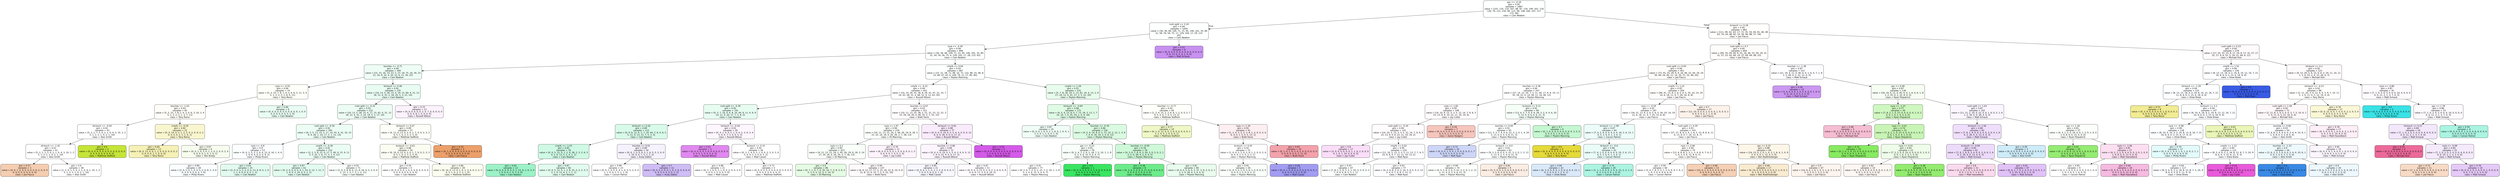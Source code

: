 digraph Tree {
node [shape=box, style="filled, rounded", color="black", fontname=helvetica] ;
edge [fontname=helvetica] ;
0 [label="ypc <= -0.18\ngini = 0.95\nsamples = 1887\nvalue = [141, 135, 110, 167, 88, 87, 130, 194, 201, 116\n126, 79, 121, 150, 90, 123, 99, 148, 160, 107, 117\n172, 99]\nclass = Cam Newton", fillcolor="#feffff"] ;
1 [label="rush-split <= 5.24\ngini = 0.94\nsamples = 1004\nvalue = [30, 36, 48, 104, 71, 15, 95, 140, 161, 35, 80\n31, 58, 76, 56, 75, 17, 129, 104, 17, 29, 115\n65]\nclass = Cam Newton", fillcolor="#fcfffd"] ;
0 -> 1 [labeldistance=2.5, labelangle=45, headlabel="True"] ;
2 [label="ny/a <= -0.39\ngini = 0.94\nsamples = 996\nvalue = [30, 36, 48, 104, 71, 15, 95, 140, 161, 35, 80\n31, 54, 76, 56, 75, 4, 129, 102, 17, 28, 115, 65]\nclass = Cam Newton", fillcolor="#fcfffd"] ;
1 -> 2 ;
3 [label="touches <= -0.71\ngini = 0.94\nsamples = 309\nvalue = [15, 15, 20, 33, 23, 5, 23, 18, 75, 10, 34, 23\n21, 16, 9, 32, 4, 20, 23, 6, 11, 30, 25]\nclass = Cam Newton", fillcolor="#edfdf5"] ;
2 -> 3 ;
4 [label="ny/a <= -0.55\ngini = 0.94\nsamples = 74\nvalue = [5, 2, 15, 7, 8, 1, 4, 3, 6, 6, 3, 11, 3, 4\n5, 1, 2, 2, 3, 1, 8, 9, 11]\nclass = Tony Romo", fillcolor="#fefef8"] ;
3 -> 4 ;
5 [label="touches <= -1.03\ngini = 0.93\nsamples = 65\nvalue = [5, 2, 15, 7, 8, 1, 4, 3, 0, 6, 3, 10, 3, 4\n5, 1, 2, 2, 3, 1, 3, 7, 11]\nclass = Tony Romo", fillcolor="#fefdf7"] ;
4 -> 5 ;
6 [label="td:touch <= -0.04\ngini = 0.92\nsamples = 43\nvalue = [5, 2, 1, 7, 5, 0, 2, 1, 0, 4, 3, 10, 1, 2\n5, 1, 2, 2, 1, 0, 2, 1, 10]\nclass = Alex Smith", fillcolor="#ffffff"] ;
5 -> 6 ;
7 [label="td:touch <= -1.42\ngini = 0.91\nsamples = 41\nvalue = [5, 2, 1, 1, 5, 0, 2, 1, 0, 4, 3, 10, 1, 2\n5, 1, 2, 2, 1, 0, 2, 1, 10]\nclass = Alex Smith", fillcolor="#ffffff"] ;
6 -> 7 ;
8 [label="gini = 0.57\nsamples = 3\nvalue = [4, 0, 1, 0, 0, 0, 0, 0, 0, 0, 2, 0, 0, 0\n0, 0, 0, 0, 0, 0, 0, 0, 0]\nclass = Joe Flacco", fillcolor="#f5cdb0"] ;
7 -> 8 ;
9 [label="gini = 0.9\nsamples = 38\nvalue = [1, 2, 0, 1, 5, 0, 2, 1, 0, 4, 1, 10, 1, 2\n5, 1, 2, 2, 1, 0, 2, 1, 10]\nclass = Alex Smith", fillcolor="#ffffff"] ;
7 -> 9 ;
10 [label="gini = 0.0\nsamples = 2\nvalue = [0, 0, 0, 6, 0, 0, 0, 0, 0, 0, 0, 0, 0, 0\n0, 0, 0, 0, 0, 0, 0, 0, 0]\nclass = Matthew Stafford", fillcolor="#c5e539"] ;
6 -> 10 ;
11 [label="cmp% <= -0.29\ngini = 0.82\nsamples = 22\nvalue = [0, 0, 14, 0, 3, 1, 2, 2, 0, 2, 0, 0, 2, 2\n0, 0, 0, 0, 2, 1, 1, 6, 1]\nclass = Tony Romo", fillcolor="#f9f6cf"] ;
5 -> 11 ;
12 [label="gini = 0.66\nsamples = 13\nvalue = [0, 0, 13, 0, 0, 1, 1, 0, 0, 0, 0, 0, 0, 2\n0, 0, 0, 0, 1, 1, 0, 6, 0]\nclass = Tony Romo", fillcolor="#f5f1b6"] ;
11 -> 12 ;
13 [label="gini = 0.87\nsamples = 9\nvalue = [0, 0, 1, 0, 3, 0, 1, 2, 0, 2, 0, 0, 2, 0\n0, 0, 0, 0, 1, 0, 1, 0, 1]\nclass = Tom Brady", fillcolor="#f6fdee"] ;
11 -> 13 ;
14 [label="gini = 0.66\nsamples = 9\nvalue = [0, 0, 0, 0, 0, 0, 0, 0, 6, 0, 0, 1, 0, 0\n0, 0, 0, 0, 0, 0, 5, 2, 0]\nclass = Cam Newton", fillcolor="#e9fcf3"] ;
4 -> 14 ;
15 [label="td:touch <= 0.46\ngini = 0.92\nsamples = 235\nvalue = [10, 13, 5, 26, 15, 4, 19, 15, 69, 4, 31, 12\n18, 12, 4, 31, 2, 18, 20, 5, 3, 21, 14]\nclass = Cam Newton", fillcolor="#e9fcf2"] ;
3 -> 15 ;
16 [label="rush-split <= -0.32\ngini = 0.93\nsamples = 222\nvalue = [10, 13, 5, 26, 15, 4, 17, 15, 62, 4, 31, 12\n18, 12, 4, 31, 2, 10, 19, 5, 3, 17, 14]\nclass = Cam Newton", fillcolor="#ecfcf4"] ;
15 -> 16 ;
17 [label="rush-split <= -0.56\ngini = 0.92\nsamples = 185\nvalue = [6, 2, 5, 13, 15, 2, 17, 14, 55, 4, 31, 10, 15\n9, 4, 26, 1, 10, 17, 3, 1, 12, 14]\nclass = Cam Newton", fillcolor="#ecfdf4"] ;
16 -> 17 ;
18 [label="ny/a <= -0.8\ngini = 0.9\nsamples = 53\nvalue = [4, 0, 2, 5, 3, 2, 0, 9, 15, 0, 16, 1, 4, 6\n1, 4, 0, 4, 0, 0, 0, 8, 2]\nclass = Philip Rivers", fillcolor="#fcffff"] ;
17 -> 18 ;
19 [label="gini = 0.89\nsamples = 28\nvalue = [2, 0, 2, 0, 1, 0, 0, 5, 2, 0, 8, 1, 3, 6\n0, 3, 0, 4, 0, 0, 0, 7, 0]\nclass = Philip Rivers", fillcolor="#fafefe"] ;
18 -> 19 ;
20 [label="gini = 0.83\nsamples = 25\nvalue = [2, 0, 0, 5, 2, 2, 0, 4, 13, 0, 8, 0, 1, 0\n1, 1, 0, 0, 0, 0, 0, 1, 2]\nclass = Cam Newton", fillcolor="#e2fbef"] ;
18 -> 20 ;
21 [label="cmp% <= -0.36\ngini = 0.91\nsamples = 132\nvalue = [2, 2, 3, 8, 12, 0, 17, 5, 40, 4, 15, 9, 11\n3, 3, 22, 1, 6, 17, 3, 1, 4, 12]\nclass = Cam Newton", fillcolor="#ebfcf4"] ;
17 -> 21 ;
22 [label="gini = 0.87\nsamples = 61\nvalue = [0, 2, 0, 0, 4, 0, 4, 1, 24, 0, 12, 7, 11, 3\n1, 9, 0, 3, 10, 0, 0, 2, 1]\nclass = Cam Newton", fillcolor="#e2fbef"] ;
21 -> 22 ;
23 [label="gini = 0.91\nsamples = 71\nvalue = [2, 0, 3, 8, 8, 0, 13, 4, 16, 4, 3, 2, 0, 0\n2, 13, 1, 3, 7, 3, 1, 2, 11]\nclass = Cam Newton", fillcolor="#f9fefb"] ;
21 -> 23 ;
24 [label="td:touch <= 0.07\ngini = 0.89\nsamples = 37\nvalue = [4, 11, 0, 13, 0, 2, 0, 1, 7, 0, 0, 2, 3, 3\n0, 5, 1, 0, 2, 2, 2, 5, 0]\nclass = Matthew Stafford", fillcolor="#fdfef7"] ;
16 -> 24 ;
25 [label="to:touch <= -0.61\ngini = 0.88\nsamples = 34\nvalue = [0, 10, 0, 13, 0, 2, 0, 1, 7, 0, 0, 2, 3, 3\n0, 5, 1, 0, 2, 2, 2, 5, 0]\nclass = Matthew Stafford", fillcolor="#fbfdf3"] ;
24 -> 25 ;
26 [label="gini = 0.59\nsamples = 5\nvalue = [0, 0, 0, 0, 0, 1, 0, 0, 4, 0, 0, 0, 0, 0\n0, 0, 0, 0, 0, 0, 0, 4, 0]\nclass = Cam Newton", fillcolor="#ffffff"] ;
25 -> 26 ;
27 [label="gini = 0.86\nsamples = 29\nvalue = [0, 10, 0, 13, 0, 1, 0, 1, 3, 0, 0, 2, 3, 3\n0, 5, 1, 0, 2, 2, 2, 1, 0]\nclass = Matthew Stafford", fillcolor="#fbfdf0"] ;
25 -> 27 ;
28 [label="gini = 0.32\nsamples = 3\nvalue = [4, 1, 0, 0, 0, 0, 0, 0, 0, 0, 0, 0, 0, 0\n0, 0, 0, 0, 0, 0, 0, 0, 0]\nclass = Joe Flacco", fillcolor="#eca06a"] ;
24 -> 28 ;
29 [label="gini = 0.72\nsamples = 13\nvalue = [0, 0, 0, 0, 0, 0, 2, 0, 7, 0, 0, 0, 0, 0\n0, 0, 0, 8, 1, 0, 0, 4, 0]\nclass = Russell Wilson", fillcolor="#fcf2fd"] ;
15 -> 29 ;
30 [label="cmp% <= 0.64\ngini = 0.93\nsamples = 687\nvalue = [15, 21, 28, 71, 48, 10, 72, 122, 86, 25, 46, 8\n33, 60, 47, 43, 0, 109, 79, 11, 17, 85, 40]\nclass = Peyton Manning", fillcolor="#fcfffd"] ;
2 -> 30 ;
31 [label="cmp% <= -0.22\ngini = 0.94\nsamples = 452\nvalue = [10, 14, 20, 41, 38, 8, 59, 41, 67, 21, 33, 7\n24, 43, 28, 31, 0, 68, 52, 9, 12, 63, 20]\nclass = Russell Wilson", fillcolor="#ffffff"] ;
30 -> 31 ;
32 [label="rush-split <= -0.39\ngini = 0.92\nsamples = 141\nvalue = [0, 3, 7, 16, 0, 6, 8, 10, 44, 9, 11, 4, 9, 9\n10, 11, 0, 20, 17, 7, 5, 8, 5]\nclass = Cam Newton", fillcolor="#e7fcf1"] ;
31 -> 32 ;
33 [label="td:touch <= 0.26\ngini = 0.89\nsamples = 112\nvalue = [0, 0, 6, 12, 0, 1, 7, 10, 44, 7, 8, 4, 6, 5\n5, 11, 0, 13, 12, 7, 5, 3, 3]\nclass = Cam Newton", fillcolor="#d8fae9"] ;
32 -> 33 ;
34 [label="cmp% <= -1.03\ngini = 0.85\nsamples = 78\nvalue = [0, 0, 5, 12, 0, 1, 2, 9, 38, 2, 3, 2, 6, 5\n4, 1, 0, 13, 5, 2, 4, 1, 1]\nclass = Cam Newton", fillcolor="#cff9e4"] ;
33 -> 34 ;
35 [label="gini = 0.64\nsamples = 12\nvalue = [0, 0, 0, 0, 0, 0, 0, 1, 13, 0, 1, 0, 3, 0\n1, 0, 0, 0, 1, 0, 3, 0, 0]\nclass = Cam Newton", fillcolor="#9cf2c7"] ;
34 -> 35 ;
36 [label="gini = 0.87\nsamples = 66\nvalue = [0, 0, 5, 12, 0, 1, 2, 8, 25, 2, 2, 2, 3, 5\n3, 1, 0, 13, 4, 2, 1, 1, 1]\nclass = Cam Newton", fillcolor="#e1fbee"] ;
34 -> 36 ;
37 [label="touches <= 0.01\ngini = 0.89\nsamples = 34\nvalue = [0, 0, 1, 0, 0, 0, 5, 1, 6, 5, 5, 2, 0, 0\n1, 10, 0, 0, 7, 5, 1, 2, 2]\nclass = Andy Dalton", fillcolor="#f6f2fd"] ;
33 -> 37 ;
38 [label="gini = 0.89\nsamples = 23\nvalue = [0, 0, 1, 0, 0, 0, 4, 1, 4, 5, 5, 2, 0, 0\n1, 1, 0, 0, 3, 5, 1, 1, 0]\nclass = Carson Palmer", fillcolor="#ffffff"] ;
37 -> 38 ;
39 [label="gini = 0.7\nsamples = 11\nvalue = [0, 0, 0, 0, 0, 0, 1, 0, 2, 0, 0, 0, 0, 0\n0, 9, 0, 0, 4, 0, 0, 1, 2]\nclass = Andy Dalton", fillcolor="#cfbdf6"] ;
37 -> 39 ;
40 [label="td:touch <= -0.44\ngini = 0.91\nsamples = 29\nvalue = [0, 3, 1, 4, 0, 5, 1, 0, 0, 2, 3, 0, 3, 4\n5, 0, 0, 7, 5, 0, 0, 5, 2]\nclass = Russell Wilson", fillcolor="#fdf6fe"] ;
32 -> 40 ;
41 [label="gini = 0.41\nsamples = 3\nvalue = [0, 0, 0, 0, 0, 2, 0, 0, 0, 0, 0, 0, 0, 0\n0, 0, 0, 5, 0, 0, 0, 0, 0]\nclass = Russell Wilson", fillcolor="#e088ef"] ;
40 -> 41 ;
42 [label="to:touch <= 0.33\ngini = 0.92\nsamples = 26\nvalue = [0, 3, 1, 4, 0, 3, 1, 0, 0, 2, 3, 0, 3, 4\n5, 0, 0, 2, 5, 0, 0, 5, 2]\nclass = Matt Cassel", fillcolor="#ffffff"] ;
40 -> 42 ;
43 [label="gini = 0.88\nsamples = 21\nvalue = [0, 3, 1, 0, 0, 3, 1, 0, 0, 2, 0, 0, 3, 0\n5, 0, 0, 2, 5, 0, 0, 5, 0]\nclass = Matt Cassel", fillcolor="#ffffff"] ;
42 -> 43 ;
44 [label="gini = 0.73\nsamples = 5\nvalue = [0, 0, 0, 4, 0, 0, 0, 0, 0, 0, 3, 0, 0, 4\n0, 0, 0, 0, 0, 0, 0, 0, 2]\nclass = Matthew Stafford", fillcolor="#ffffff"] ;
42 -> 44 ;
45 [label="touches <= 0.67\ngini = 0.93\nsamples = 311\nvalue = [10, 11, 13, 25, 38, 2, 51, 31, 23, 12, 22, 3\n15, 34, 18, 20, 0, 48, 35, 2, 7, 55, 15]\nclass = Brett Favre", fillcolor="#fffdfd"] ;
31 -> 45 ;
46 [label="ny/a <= 1.97\ngini = 0.94\nsamples = 234\nvalue = [10, 11, 13, 21, 24, 2, 46, 26, 19, 9, 18, 3\n15, 22, 10, 16, 0, 20, 26, 2, 7, 38, 13]\nclass = Eli Manning", fillcolor="#fafefa"] ;
45 -> 46 ;
47 [label="ny/a <= 0.2\ngini = 0.93\nsamples = 223\nvalue = [4, 11, 13, 21, 24, 2, 45, 26, 19, 9, 18, 3, 14\n17, 10, 16, 0, 20, 19, 2, 7, 36, 13]\nclass = Eli Manning", fillcolor="#f9fef9"] ;
46 -> 47 ;
48 [label="gini = 0.9\nsamples = 86\nvalue = [0, 7, 1, 4, 7, 0, 30, 10, 7, 3, 8, 3, 6, 5\n2, 3, 0, 5, 12, 0, 2, 14, 3]\nclass = Eli Manning", fillcolor="#e5fbe4"] ;
47 -> 48 ;
49 [label="gini = 0.94\nsamples = 137\nvalue = [4, 4, 12, 17, 17, 2, 15, 16, 12, 6, 10, 0, 8\n12, 8, 13, 0, 15, 7, 2, 5, 22, 10]\nclass = Brett Favre", fillcolor="#fefafb"] ;
47 -> 49 ;
50 [label="gini = 0.76\nsamples = 11\nvalue = [6, 0, 0, 0, 0, 0, 1, 0, 0, 0, 0, 0, 1, 5\n0, 0, 0, 0, 7, 0, 0, 2, 0]\nclass = Jay Cutler", fillcolor="#fdf3fc"] ;
46 -> 50 ;
51 [label="td:touch <= 0.92\ngini = 0.88\nsamples = 77\nvalue = [0, 0, 0, 4, 14, 0, 5, 5, 4, 3, 4, 0, 0, 12\n8, 4, 0, 28, 9, 0, 0, 17, 2]\nclass = Russell Wilson", fillcolor="#f9eafc"] ;
45 -> 51 ;
52 [label="touches <= 0.86\ngini = 0.89\nsamples = 72\nvalue = [0, 0, 0, 4, 14, 0, 5, 5, 4, 3, 4, 0, 0, 12\n7, 4, 0, 22, 9, 0, 0, 17, 2]\nclass = Russell Wilson", fillcolor="#fcf5fe"] ;
51 -> 52 ;
53 [label="gini = 0.85\nsamples = 21\nvalue = [0, 0, 0, 1, 1, 0, 3, 1, 2, 0, 0, 0, 0, 3\n7, 0, 0, 5, 6, 0, 0, 1, 0]\nclass = Matt Cassel", fillcolor="#f7f7fe"] ;
52 -> 53 ;
54 [label="gini = 0.87\nsamples = 51\nvalue = [0, 0, 0, 3, 13, 0, 2, 4, 2, 3, 4, 0, 0, 9\n0, 4, 0, 17, 3, 0, 0, 16, 2]\nclass = Russell Wilson", fillcolor="#fefcff"] ;
52 -> 54 ;
55 [label="gini = 0.24\nsamples = 5\nvalue = [0, 0, 0, 0, 0, 0, 0, 0, 0, 0, 0, 0, 0, 0\n1, 0, 0, 6, 0, 0, 0, 0, 0]\nclass = Russell Wilson", fillcolor="#d45ae9"] ;
51 -> 55 ;
56 [label="cmp% <= 1.28\ngini = 0.91\nsamples = 235\nvalue = [5, 7, 8, 30, 10, 2, 13, 81, 19, 4, 13, 1, 9\n17, 19, 12, 0, 41, 27, 2, 5, 22, 20]\nclass = Peyton Manning", fillcolor="#e7fcec"] ;
30 -> 56 ;
57 [label="td:touch <= -0.69\ngini = 0.88\nsamples = 175\nvalue = [4, 5, 4, 15, 8, 0, 7, 73, 18, 2, 13, 1, 7\n10, 10, 7, 0, 35, 20, 2, 0, 9, 18]\nclass = Peyton Manning", fillcolor="#dffbe5"] ;
56 -> 57 ;
58 [label="gini = 0.87\nsamples = 19\nvalue = [0, 0, 0, 1, 0, 0, 2, 1, 8, 0, 1, 0, 4, 1\n3, 3, 0, 1, 1, 0, 0, 1, 6]\nclass = Cam Newton", fillcolor="#f0fdf7"] ;
57 -> 58 ;
59 [label="touches <= -0.18\ngini = 0.86\nsamples = 156\nvalue = [4, 5, 4, 14, 8, 0, 5, 72, 10, 2, 12, 1, 3, 9\n7, 4, 0, 34, 19, 2, 0, 8, 12]\nclass = Peyton Manning", fillcolor="#dafae1"] ;
57 -> 59 ;
60 [label="ypc <= -0.23\ngini = 0.91\nsamples = 78\nvalue = [0, 2, 4, 7, 2, 0, 2, 18, 7, 2, 10, 1, 1, 8\n5, 2, 0, 6, 15, 0, 0, 4, 7]\nclass = Peyton Manning", fillcolor="#f8fefa"] ;
59 -> 60 ;
61 [label="gini = 0.91\nsamples = 77\nvalue = [0, 2, 4, 7, 2, 0, 2, 15, 7, 2, 10, 1, 1, 8\n5, 2, 0, 6, 15, 0, 0, 4, 7]\nclass = Peyton Manning", fillcolor="#ffffff"] ;
60 -> 61 ;
62 [label="gini = 0.0\nsamples = 1\nvalue = [0, 0, 0, 0, 0, 0, 0, 3, 0, 0, 0, 0, 0, 0\n0, 0, 0, 0, 0, 0, 0, 0, 0]\nclass = Peyton Manning", fillcolor="#39e561"] ;
60 -> 62 ;
63 [label="touches <= -0.09\ngini = 0.78\nsamples = 78\nvalue = [4, 3, 0, 7, 6, 0, 3, 54, 3, 0, 2, 0, 2, 1\n2, 2, 0, 28, 4, 2, 0, 4, 5]\nclass = Peyton Manning", fillcolor="#cef8d8"] ;
59 -> 63 ;
64 [label="gini = 0.38\nsamples = 9\nvalue = [0, 3, 0, 2, 0, 0, 0, 17, 0, 0, 0, 0, 0, 0\n0, 0, 0, 0, 0, 0, 0, 0, 0]\nclass = Peyton Manning", fillcolor="#6dec8b"] ;
63 -> 64 ;
65 [label="gini = 0.81\nsamples = 69\nvalue = [4, 0, 0, 5, 6, 0, 3, 37, 3, 0, 2, 0, 2, 1\n2, 2, 0, 28, 4, 2, 0, 4, 5]\nclass = Peyton Manning", fillcolor="#e9fcee"] ;
63 -> 65 ;
66 [label="touches <= -0.77\ngini = 0.92\nsamples = 60\nvalue = [1, 2, 4, 15, 2, 2, 6, 8, 1, 2, 0, 0, 2, 7\n9, 5, 0, 6, 7, 0, 5, 13, 2]\nclass = Matthew Stafford", fillcolor="#fefefa"] ;
56 -> 66 ;
67 [label="gini = 0.77\nsamples = 19\nvalue = [0, 1, 0, 12, 0, 0, 3, 0, 0, 0, 0, 0, 0, 1\n3, 1, 0, 5, 2, 0, 0, 0, 1]\nclass = Matthew Stafford", fillcolor="#eef7c5"] ;
66 -> 67 ;
68 [label="ny/a <= 1.34\ngini = 0.91\nsamples = 41\nvalue = [1, 1, 4, 3, 2, 2, 3, 8, 1, 2, 0, 0, 2, 6\n6, 4, 0, 1, 5, 0, 5, 13, 1]\nclass = Brett Favre", fillcolor="#fdeff1"] ;
66 -> 68 ;
69 [label="to:touch <= 0.45\ngini = 0.92\nsamples = 31\nvalue = [1, 0, 4, 2, 2, 0, 3, 6, 1, 2, 0, 0, 2, 6\n6, 4, 0, 1, 5, 0, 2, 2, 1]\nclass = Peyton Manning", fillcolor="#ffffff"] ;
68 -> 69 ;
70 [label="gini = 0.91\nsamples = 26\nvalue = [1, 0, 3, 2, 2, 0, 3, 6, 1, 2, 0, 0, 2, 5\n0, 4, 0, 1, 5, 0, 0, 2, 1]\nclass = Peyton Manning", fillcolor="#f9fefa"] ;
69 -> 70 ;
71 [label="gini = 0.58\nsamples = 5\nvalue = [0, 0, 1, 0, 0, 0, 0, 0, 0, 0, 0, 0, 0, 1\n6, 0, 0, 0, 0, 0, 2, 0, 0]\nclass = Matt Cassel", fillcolor="#a29cf2"] ;
69 -> 71 ;
72 [label="gini = 0.65\nsamples = 10\nvalue = [0, 1, 0, 1, 0, 2, 0, 2, 0, 0, 0, 0, 0, 0\n0, 0, 0, 0, 0, 0, 3, 11, 0]\nclass = Brett Favre", fillcolor="#f3a2ab"] ;
68 -> 72 ;
73 [label="gini = 0.52\nsamples = 8\nvalue = [0, 0, 0, 0, 0, 0, 0, 0, 0, 0, 0, 0, 4, 0\n0, 0, 13, 0, 2, 0, 1, 0, 0]\nclass = Matt Schaub", fillcolor="#c890f0"] ;
1 -> 73 ;
74 [label="to:touch <= 0.18\ngini = 0.95\nsamples = 883\nvalue = [111, 99, 62, 63, 17, 72, 35, 54, 40, 81, 46, 48\n63, 74, 34, 48, 82, 19, 56, 90, 88, 57, 34]\nclass = Joe Flacco", fillcolor="#fffefd"] ;
0 -> 74 [labeldistance=2.5, labelangle=-45, headlabel="False"] ;
75 [label="rush-split <= 0.7\ngini = 0.95\nsamples = 604\nvalue = [94, 74, 29, 40, 9, 55, 16, 46, 23, 50, 19, 31\n31, 57, 25, 42, 60, 14, 37, 69, 44, 48, 23]\nclass = Joe Flacco", fillcolor="#fefcfa"] ;
74 -> 75 ;
76 [label="rush-split <= 0.04\ngini = 0.94\nsamples = 451\nvalue = [73, 55, 25, 29, 9, 9, 16, 46, 22, 44, 19, 24\n30, 49, 24, 40, 11, 14, 35, 37, 32, 48, 20]\nclass = Joe Flacco", fillcolor="#fefcfa"] ;
75 -> 76 ;
77 [label="touches <= 0.38\ngini = 0.94\nsamples = 247\nvalue = [27, 14, 12, 20, 7, 3, 11, 40, 17, 9, 9, 10, 11\n35, 18, 22, 0, 14, 28, 11, 16, 40, 12]\nclass = Peyton Manning", fillcolor="#ffffff"] ;
76 -> 77 ;
78 [label="ny/a <= 1.82\ngini = 0.95\nsamples = 148\nvalue = [14, 10, 9, 13, 3, 3, 5, 12, 14, 7, 9, 6, 5\n15, 13, 9, 0, 10, 22, 11, 10, 19, 9]\nclass = Jay Cutler", fillcolor="#fffcfe"] ;
77 -> 78 ;
79 [label="rush-split <= -0.34\ngini = 0.94\nsamples = 141\nvalue = [14, 10, 5, 13, 3, 3, 5, 12, 14, 7, 9, 6, 5\n15, 13, 9, 0, 8, 22, 11, 10, 19, 2]\nclass = Jay Cutler", fillcolor="#fffcfe"] ;
78 -> 79 ;
80 [label="gini = 0.8\nsamples = 17\nvalue = [3, 0, 0, 0, 0, 0, 0, 1, 1, 0, 2, 0, 0, 0\n4, 1, 0, 1, 10, 0, 0, 6, 0]\nclass = Jay Cutler", fillcolor="#faddf8"] ;
79 -> 80 ;
81 [label="cmp% <= 0.02\ngini = 0.95\nsamples = 124\nvalue = [11, 10, 5, 13, 3, 3, 5, 11, 13, 7, 7, 6, 5\n15, 9, 8, 0, 7, 12, 11, 10, 13, 2]\nclass = Matt Ryan", fillcolor="#fdfdff"] ;
79 -> 81 ;
82 [label="gini = 0.93\nsamples = 47\nvalue = [7, 8, 1, 5, 0, 3, 3, 1, 10, 3, 2, 6, 3, 2\n7, 4, 0, 0, 8, 3, 3, 1, 1]\nclass = Cam Newton", fillcolor="#fafefc"] ;
81 -> 82 ;
83 [label="gini = 0.93\nsamples = 77\nvalue = [4, 2, 4, 8, 3, 0, 2, 10, 3, 4, 5, 0, 2, 13\n2, 4, 0, 7, 4, 8, 7, 12, 1]\nclass = Matt Ryan", fillcolor="#fdfdff"] ;
81 -> 83 ;
84 [label="gini = 0.59\nsamples = 7\nvalue = [0, 0, 4, 0, 0, 0, 0, 0, 0, 0, 0, 0, 0, 0\n0, 0, 0, 2, 0, 0, 0, 0, 7]\nclass = Aaron Rodgers", fillcolor="#f6c6bd"] ;
78 -> 84 ;
85 [label="to:touch <= 0.12\ngini = 0.91\nsamples = 99\nvalue = [13, 4, 3, 7, 4, 0, 6, 28, 3, 2, 0, 4, 6, 20\n5, 13, 0, 4, 6, 0, 6, 21, 3]\nclass = Peyton Manning", fillcolor="#f5fef7"] ;
77 -> 85 ;
86 [label="touches <= 0.49\ngini = 0.91\nsamples = 93\nvalue = [13, 3, 3, 7, 4, 0, 6, 22, 3, 2, 0, 1, 4, 20\n5, 13, 0, 4, 5, 0, 6, 21, 3]\nclass = Peyton Manning", fillcolor="#fdfffe"] ;
85 -> 86 ;
87 [label="gini = 0.72\nsamples = 10\nvalue = [4, 0, 0, 1, 0, 0, 1, 0, 0, 0, 0, 0, 1, 7\n0, 0, 0, 2, 0, 0, 0, 0, 0]\nclass = Matt Ryan", fillcolor="#ced6f8"] ;
86 -> 87 ;
88 [label="to:touch <= 0.0\ngini = 0.91\nsamples = 83\nvalue = [9, 3, 3, 6, 4, 0, 5, 22, 3, 2, 0, 1, 3, 13\n5, 13, 0, 2, 5, 0, 6, 21, 3]\nclass = Peyton Manning", fillcolor="#fdfffe"] ;
86 -> 88 ;
89 [label="gini = 0.89\nsamples = 74\nvalue = [4, 3, 3, 6, 2, 0, 5, 22, 3, 2, 0, 1, 2, 11\n2, 11, 0, 0, 5, 0, 6, 21, 3]\nclass = Peyton Manning", fillcolor="#fdfffd"] ;
88 -> 89 ;
90 [label="gini = 0.82\nsamples = 9\nvalue = [5, 0, 0, 0, 2, 0, 0, 0, 0, 0, 0, 0, 1, 2\n3, 2, 0, 2, 0, 0, 0, 0, 0]\nclass = Joe Flacco", fillcolor="#fbede3"] ;
88 -> 90 ;
91 [label="gini = 0.7\nsamples = 6\nvalue = [0, 1, 0, 0, 0, 0, 0, 6, 0, 0, 0, 3, 2, 0\n0, 0, 0, 0, 1, 0, 0, 0, 0]\nclass = Peyton Manning", fillcolor="#c4f7d0"] ;
85 -> 91 ;
92 [label="cmp% <= 1.22\ngini = 0.93\nsamples = 204\nvalue = [46, 41, 13, 9, 2, 6, 5, 6, 5, 35, 10, 14, 19\n14, 6, 18, 11, 0, 7, 26, 16, 8, 8]\nclass = Joe Flacco", fillcolor="#fffdfc"] ;
76 -> 92 ;
93 [label="ny/a <= -0.59\ngini = 0.93\nsamples = 187\nvalue = [34, 31, 13, 9, 2, 4, 5, 6, 5, 34, 10, 14, 19\n12, 6, 18, 11, 0, 7, 25, 15, 8, 8]\nclass = Joe Flacco", fillcolor="#ffffff"] ;
92 -> 93 ;
94 [label="to:touch <= -1.08\ngini = 0.87\nsamples = 44\nvalue = [7, 4, 5, 0, 0, 0, 4, 0, 0, 19, 2, 6, 13, 1\n0, 5, 3, 0, 0, 1, 3, 0, 1]\nclass = Carson Palmer", fillcolor="#ecfcf8"] ;
93 -> 94 ;
95 [label="gini = 0.0\nsamples = 2\nvalue = [0, 0, 4, 0, 0, 0, 0, 0, 0, 0, 0, 0, 0, 0\n0, 0, 0, 0, 0, 0, 0, 0, 0]\nclass = Tony Romo", fillcolor="#e5da39"] ;
94 -> 95 ;
96 [label="td:touch <= -0.6\ngini = 0.86\nsamples = 42\nvalue = [7, 4, 1, 0, 0, 0, 4, 0, 0, 19, 2, 6, 13, 1\n0, 5, 3, 0, 0, 1, 3, 0, 1]\nclass = Carson Palmer", fillcolor="#eafcf8"] ;
94 -> 96 ;
97 [label="gini = 0.84\nsamples = 22\nvalue = [6, 3, 0, 0, 0, 0, 2, 0, 0, 4, 0, 4, 12, 1\n0, 2, 0, 0, 0, 1, 2, 0, 1]\nclass = Drew Brees", fillcolor="#dae9fa"] ;
96 -> 97 ;
98 [label="gini = 0.75\nsamples = 20\nvalue = [1, 1, 1, 0, 0, 0, 2, 0, 0, 15, 2, 2, 1, 0\n0, 3, 3, 0, 0, 0, 1, 0, 0]\nclass = Carson Palmer", fillcolor="#adf4e2"] ;
96 -> 98 ;
99 [label="rush-split <= 0.29\ngini = 0.93\nsamples = 143\nvalue = [27, 27, 8, 9, 2, 4, 1, 6, 5, 15, 8, 8, 6, 11\n6, 13, 8, 0, 7, 24, 12, 8, 7]\nclass = Joe Flacco", fillcolor="#ffffff"] ;
93 -> 99 ;
100 [label="ny/a <= 0.96\ngini = 0.94\nsamples = 79\nvalue = [13, 4, 8, 8, 2, 3, 1, 3, 4, 9, 4, 7, 6, 2\n1, 9, 3, 0, 6, 12, 8, 6, 7]\nclass = Joe Flacco", fillcolor="#fffefd"] ;
99 -> 100 ;
101 [label="gini = 0.94\nsamples = 66\nvalue = [3, 4, 7, 8, 2, 3, 1, 3, 4, 9, 4, 7, 6, 2\n1, 9, 3, 0, 4, 8, 6, 6, 6]\nclass = Carson Palmer", fillcolor="#ffffff"] ;
100 -> 101 ;
102 [label="gini = 0.68\nsamples = 13\nvalue = [10, 0, 1, 0, 0, 0, 0, 0, 0, 0, 0, 0, 0, 0\n0, 0, 0, 0, 2, 4, 2, 0, 1]\nclass = Joe Flacco", fillcolor="#f5d0b5"] ;
100 -> 102 ;
103 [label="ypc <= 0.33\ngini = 0.88\nsamples = 64\nvalue = [14, 23, 0, 1, 0, 1, 0, 3, 1, 6, 4, 1, 0, 9\n5, 4, 5, 0, 1, 12, 4, 2, 0]\nclass = Ben Roethlisberger", fillcolor="#fcf6e9"] ;
99 -> 103 ;
104 [label="gini = 0.68\nsamples = 17\nvalue = [0, 14, 0, 0, 0, 0, 0, 0, 0, 2, 1, 0, 0, 1\n0, 1, 0, 0, 0, 9, 2, 0, 0]\nclass = Ben Roethlisberger", fillcolor="#f9ebd0"] ;
103 -> 104 ;
105 [label="gini = 0.9\nsamples = 47\nvalue = [14, 9, 0, 1, 0, 1, 0, 3, 1, 4, 3, 1, 0, 8\n5, 3, 5, 0, 1, 3, 2, 2, 0]\nclass = Joe Flacco", fillcolor="#fdf4ee"] ;
103 -> 105 ;
106 [label="gini = 0.7\nsamples = 17\nvalue = [12, 10, 0, 0, 0, 2, 0, 0, 0, 1, 0, 0, 0, 2\n0, 0, 0, 0, 0, 1, 1, 0, 0]\nclass = Joe Flacco", fillcolor="#fcf2ea"] ;
92 -> 106 ;
107 [label="touches <= -1.38\ngini = 0.87\nsamples = 153\nvalue = [21, 19, 4, 11, 0, 46, 0, 0, 1, 6, 0, 7, 1, 8\n1, 2, 49, 0, 2, 32, 12, 0, 3]\nclass = Matt Schaub", fillcolor="#fdfcff"] ;
75 -> 107 ;
108 [label="gini = 0.58\nsamples = 15\nvalue = [3, 0, 0, 0, 0, 1, 0, 0, 0, 0, 0, 1, 0, 0\n0, 0, 14, 0, 0, 0, 4, 0, 0]\nclass = Matt Schaub", fillcolor="#cb97f1"] ;
107 -> 108 ;
109 [label="ypc <= 0.48\ngini = 0.87\nsamples = 138\nvalue = [18, 19, 4, 11, 0, 45, 0, 0, 1, 6, 0, 6, 1, 8\n1, 2, 35, 0, 2, 32, 8, 0, 3]\nclass = Ryan Fitzpatrick", fillcolor="#f6fdf3"] ;
107 -> 109 ;
110 [label="ny/a <= -1.23\ngini = 0.77\nsamples = 36\nvalue = [7, 8, 2, 1, 0, 23, 0, 0, 0, 0, 0, 1, 0, 2\n0, 0, 1, 0, 2, 4, 4, 0, 0]\nclass = Ryan Fitzpatrick", fillcolor="#cff7c0"] ;
109 -> 110 ;
111 [label="gini = 0.48\nsamples = 3\nvalue = [0, 2, 0, 0, 0, 0, 0, 0, 0, 0, 0, 0, 0, 0\n0, 0, 0, 0, 0, 0, 3, 0, 0]\nclass = Michael Vick", fillcolor="#f6bdd2"] ;
110 -> 111 ;
112 [label="ny/a <= -0.41\ngini = 0.74\nsamples = 33\nvalue = [7, 6, 2, 1, 0, 23, 0, 0, 0, 0, 0, 1, 0, 2\n0, 0, 1, 0, 2, 4, 1, 0, 0]\nclass = Ryan Fitzpatrick", fillcolor="#c8f5b5"] ;
110 -> 112 ;
113 [label="gini = 0.33\nsamples = 10\nvalue = [0, 1, 0, 1, 0, 13, 0, 0, 0, 0, 0, 0, 0, 0\n0, 0, 0, 0, 0, 1, 0, 0, 0]\nclass = Ryan Fitzpatrick", fillcolor="#88ea61"] ;
112 -> 113 ;
114 [label="ny/a <= 0.41\ngini = 0.83\nsamples = 23\nvalue = [7, 5, 2, 0, 0, 10, 0, 0, 0, 0, 0, 1, 0, 2\n0, 0, 1, 0, 2, 3, 1, 0, 0]\nclass = Ryan Fitzpatrick", fillcolor="#eefce9"] ;
112 -> 114 ;
115 [label="gini = 0.82\nsamples = 14\nvalue = [6, 5, 2, 0, 0, 0, 0, 0, 0, 0, 0, 1, 0, 2\n0, 0, 1, 0, 0, 3, 1, 0, 0]\nclass = Joe Flacco", fillcolor="#fdf7f3"] ;
114 -> 115 ;
116 [label="gini = 0.38\nsamples = 9\nvalue = [1, 0, 0, 0, 0, 10, 0, 0, 0, 0, 0, 0, 0, 0\n0, 0, 0, 0, 2, 0, 0, 0, 0]\nclass = Ryan Fitzpatrick", fillcolor="#93ec6f"] ;
114 -> 116 ;
117 [label="rush-split <= 1.63\ngini = 0.87\nsamples = 102\nvalue = [11, 11, 2, 10, 0, 22, 0, 0, 1, 6, 0, 5, 1, 6\n1, 2, 34, 0, 0, 28, 4, 0, 3]\nclass = Matt Schaub", fillcolor="#faf5fe"] ;
109 -> 117 ;
118 [label="td:touch <= 1.56\ngini = 0.86\nsamples = 65\nvalue = [7, 8, 1, 8, 0, 6, 0, 0, 0, 3, 0, 4, 1, 6\n0, 2, 26, 0, 0, 13, 4, 0, 3]\nclass = Matt Schaub", fillcolor="#efdefb"] ;
117 -> 118 ;
119 [label="to:touch <= -0.84\ngini = 0.85\nsamples = 62\nvalue = [7, 8, 1, 8, 0, 3, 0, 0, 0, 3, 0, 0, 1, 6\n0, 2, 26, 0, 0, 13, 4, 0, 3]\nclass = Matt Schaub", fillcolor="#eddbfa"] ;
118 -> 119 ;
120 [label="gini = 0.8\nsamples = 15\nvalue = [1, 2, 0, 1, 0, 1, 0, 0, 0, 0, 0, 0, 0, 4\n0, 0, 1, 0, 0, 7, 3, 0, 0]\nclass = Matt Hasselbeck", fillcolor="#fadaee"] ;
119 -> 120 ;
121 [label="gini = 0.81\nsamples = 47\nvalue = [6, 6, 1, 7, 0, 2, 0, 0, 0, 3, 0, 0, 1, 2\n0, 2, 25, 0, 0, 6, 1, 0, 3]\nclass = Matt Schaub", fillcolor="#e1c2f7"] ;
119 -> 121 ;
122 [label="gini = 0.49\nsamples = 3\nvalue = [0, 0, 0, 0, 0, 3, 0, 0, 0, 0, 0, 4, 0, 0\n0, 0, 0, 0, 0, 0, 0, 0, 0]\nclass = Alex Smith", fillcolor="#ceecf8"] ;
118 -> 122 ;
123 [label="ypc <= 1.18\ngini = 0.81\nsamples = 37\nvalue = [4, 3, 1, 2, 0, 16, 0, 0, 1, 3, 0, 1, 0, 0\n1, 0, 8, 0, 0, 15, 0, 0, 0]\nclass = Ryan Fitzpatrick", fillcolor="#fbfefa"] ;
117 -> 123 ;
124 [label="gini = 0.41\nsamples = 10\nvalue = [0, 1, 0, 0, 0, 12, 0, 0, 1, 0, 0, 0, 0, 0\n0, 0, 0, 0, 0, 2, 0, 0, 0]\nclass = Ryan Fitzpatrick", fillcolor="#95ec72"] ;
123 -> 124 ;
125 [label="ny/a <= -1.06\ngini = 0.81\nsamples = 27\nvalue = [4, 2, 1, 2, 0, 4, 0, 0, 0, 3, 0, 1, 0, 0\n1, 0, 8, 0, 0, 13, 0, 0, 0]\nclass = Matt Hasselbeck", fillcolor="#fbdff1"] ;
123 -> 125 ;
126 [label="gini = 0.85\nsamples = 9\nvalue = [2, 2, 1, 0, 0, 0, 0, 0, 0, 3, 0, 1, 0, 0\n1, 0, 3, 0, 0, 1, 0, 0, 0]\nclass = Carson Palmer", fillcolor="#ffffff"] ;
125 -> 126 ;
127 [label="gini = 0.69\nsamples = 18\nvalue = [2, 0, 0, 2, 0, 4, 0, 0, 0, 0, 0, 0, 0, 0\n0, 0, 5, 0, 0, 12, 0, 0, 0]\nclass = Matt Hasselbeck", fillcolor="#f6bae0"] ;
125 -> 127 ;
128 [label="rush-split <= 0.23\ngini = 0.95\nsamples = 279\nvalue = [17, 25, 33, 23, 8, 17, 19, 8, 17, 31, 27, 17\n32, 17, 9, 6, 22, 5, 19, 21, 44, 9, 11]\nclass = Michael Vick", fillcolor="#fefafb"] ;
74 -> 128 ;
129 [label="cmp% <= 1.55\ngini = 0.94\nsamples = 156\nvalue = [8, 13, 13, 18, 4, 2, 19, 8, 14, 12, 16, 7, 21\n16, 8, 6, 0, 3, 15, 6, 18, 9, 4]\nclass = Drew Brees", fillcolor="#fdfeff"] ;
128 -> 129 ;
130 [label="td:touch <= -1.29\ngini = 0.94\nsamples = 155\nvalue = [8, 13, 13, 18, 4, 2, 19, 8, 14, 12, 16, 7, 21\n11, 8, 6, 0, 3, 15, 6, 18, 9, 4]\nclass = Drew Brees", fillcolor="#fdfeff"] ;
129 -> 130 ;
131 [label="gini = 0.53\nsamples = 8\nvalue = [0, 3, 9, 0, 0, 0, 0, 0, 1, 0, 0, 0, 0, 1\n0, 0, 0, 0, 0, 0, 0, 0, 0]\nclass = Tony Romo", fillcolor="#f1eb93"] ;
130 -> 131 ;
132 [label="to:touch <= 2.2\ngini = 0.94\nsamples = 147\nvalue = [8, 10, 4, 18, 4, 2, 19, 8, 13, 12, 16, 7, 21\n10, 8, 6, 0, 3, 15, 6, 18, 9, 4]\nclass = Drew Brees", fillcolor="#fdfeff"] ;
130 -> 132 ;
133 [label="ny/a <= -0.98\ngini = 0.94\nsamples = 138\nvalue = [8, 10, 4, 10, 3, 2, 19, 8, 13, 8, 16, 7, 21\n10, 8, 6, 0, 3, 15, 6, 17, 9, 3]\nclass = Drew Brees", fillcolor="#fdfeff"] ;
132 -> 133 ;
134 [label="gini = 0.79\nsamples = 17\nvalue = [0, 5, 0, 1, 0, 0, 1, 0, 1, 0, 9, 2, 1, 1\n0, 0, 0, 0, 0, 0, 6, 0, 0]\nclass = Philip Rivers", fillcolor="#e3fbfb"] ;
133 -> 134 ;
135 [label="cmp% <= 1.22\ngini = 0.94\nsamples = 121\nvalue = [8, 5, 4, 9, 3, 2, 18, 8, 12, 8, 7, 5, 20, 9\n8, 6, 0, 3, 15, 6, 11, 9, 3]\nclass = Drew Brees", fillcolor="#fdfeff"] ;
133 -> 135 ;
136 [label="gini = 0.94\nsamples = 117\nvalue = [8, 5, 4, 9, 3, 2, 18, 8, 12, 8, 7, 5, 20, 9\n8, 6, 0, 3, 9, 5, 11, 9, 3]\nclass = Drew Brees", fillcolor="#fcfdff"] ;
135 -> 136 ;
137 [label="gini = 0.24\nsamples = 4\nvalue = [0, 0, 0, 0, 0, 0, 0, 0, 0, 0, 0, 0, 0, 0\n0, 0, 0, 0, 6, 1, 0, 0, 0]\nclass = Jay Cutler", fillcolor="#e95adb"] ;
135 -> 137 ;
138 [label="gini = 0.63\nsamples = 9\nvalue = [0, 0, 0, 8, 1, 0, 0, 0, 0, 4, 0, 0, 0, 0\n0, 0, 0, 0, 0, 0, 1, 0, 1]\nclass = Matthew Stafford", fillcolor="#eaf6b7"] ;
132 -> 138 ;
139 [label="gini = 0.0\nsamples = 1\nvalue = [0, 0, 0, 0, 0, 0, 0, 0, 0, 0, 0, 0, 0, 5\n0, 0, 0, 0, 0, 0, 0, 0, 0]\nclass = Matt Ryan", fillcolor="#395be5"] ;
129 -> 139 ;
140 [label="td:touch <= 0.1\ngini = 0.92\nsamples = 123\nvalue = [9, 12, 20, 5, 4, 15, 0, 0, 3, 19, 11, 10, 11\n1, 1, 0, 22, 2, 4, 15, 26, 0, 7]\nclass = Michael Vick", fillcolor="#fefafc"] ;
128 -> 140 ;
141 [label="td:touch <= -0.23\ngini = 0.92\nsamples = 88\nvalue = [2, 11, 20, 3, 4, 12, 0, 0, 3, 9, 7, 10, 11\n1, 1, 0, 11, 0, 3, 12, 19, 0, 4]\nclass = Tony Romo", fillcolor="#fffffd"] ;
140 -> 141 ;
142 [label="rush-split <= 1.44\ngini = 0.92\nsamples = 71\nvalue = [2, 11, 8, 3, 4, 5, 0, 0, 3, 7, 5, 10, 6, 1\n1, 0, 11, 0, 3, 12, 16, 0, 4]\nclass = Michael Vick", fillcolor="#fef7fa"] ;
141 -> 142 ;
143 [label="touches <= 0.66\ngini = 0.93\nsamples = 54\nvalue = [2, 6, 8, 3, 4, 4, 0, 0, 3, 4, 4, 10, 6, 1\n1, 0, 8, 0, 3, 2, 8, 0, 4]\nclass = Alex Smith", fillcolor="#fafdfe"] ;
142 -> 143 ;
144 [label="touches <= -1.33\ngini = 0.9\nsamples = 36\nvalue = [2, 6, 3, 3, 3, 0, 0, 0, 2, 4, 4, 10, 6, 1\n0, 0, 2, 0, 0, 2, 5, 0, 0]\nclass = Alex Smith", fillcolor="#eef9fd"] ;
143 -> 144 ;
145 [label="gini = 0.0\nsamples = 2\nvalue = [0, 0, 0, 0, 0, 0, 0, 0, 0, 0, 0, 0, 3, 0\n0, 0, 0, 0, 0, 0, 0, 0, 0]\nclass = Drew Brees", fillcolor="#3989e5"] ;
144 -> 145 ;
146 [label="gini = 0.9\nsamples = 34\nvalue = [2, 6, 3, 3, 3, 0, 0, 0, 2, 4, 4, 10, 3, 1\n0, 0, 2, 0, 0, 2, 5, 0, 0]\nclass = Alex Smith", fillcolor="#edf8fd"] ;
144 -> 146 ;
147 [label="gini = 0.85\nsamples = 18\nvalue = [0, 0, 5, 0, 1, 4, 0, 0, 1, 0, 0, 0, 0, 0\n1, 0, 6, 0, 3, 0, 3, 0, 4]\nclass = Matt Schaub", fillcolor="#fbf6fe"] ;
143 -> 147 ;
148 [label="gini = 0.78\nsamples = 17\nvalue = [0, 5, 0, 0, 0, 1, 0, 0, 0, 3, 1, 0, 0, 0\n0, 0, 3, 0, 0, 10, 8, 0, 0]\nclass = Matt Hasselbeck", fillcolor="#fdeef7"] ;
142 -> 148 ;
149 [label="gini = 0.76\nsamples = 17\nvalue = [0, 0, 12, 0, 0, 7, 0, 0, 0, 2, 2, 0, 5, 0\n0, 0, 0, 0, 0, 0, 3, 0, 0]\nclass = Tony Romo", fillcolor="#faf7d6"] ;
141 -> 149 ;
150 [label="ny/a <= -0.89\ngini = 0.87\nsamples = 35\nvalue = [7, 1, 0, 2, 0, 3, 0, 0, 0, 10, 4, 0, 0, 0\n0, 0, 11, 2, 1, 3, 7, 0, 3]\nclass = Matt Schaub", fillcolor="#fdfafe"] ;
140 -> 150 ;
151 [label="gini = 0.0\nsamples = 2\nvalue = [0, 0, 0, 0, 0, 0, 0, 0, 0, 0, 4, 0, 0, 0\n0, 0, 0, 0, 0, 0, 0, 0, 0]\nclass = Philip Rivers", fillcolor="#39e2e5"] ;
150 -> 151 ;
152 [label="ypc <= 1.78\ngini = 0.86\nsamples = 33\nvalue = [7, 1, 0, 2, 0, 3, 0, 0, 0, 10, 0, 0, 0, 0\n0, 0, 11, 2, 1, 3, 7, 0, 3]\nclass = Matt Schaub", fillcolor="#fdfafe"] ;
150 -> 152 ;
153 [label="td:touch <= 0.21\ngini = 0.84\nsamples = 29\nvalue = [7, 1, 0, 2, 0, 2, 0, 0, 0, 4, 0, 0, 0, 0\n0, 0, 11, 2, 1, 3, 7, 0, 0]\nclass = Matt Schaub", fillcolor="#f3e7fc"] ;
152 -> 153 ;
154 [label="gini = 0.32\nsamples = 4\nvalue = [0, 0, 0, 0, 0, 0, 0, 0, 0, 0, 0, 0, 0, 0\n0, 0, 1, 0, 0, 0, 4, 0, 0]\nclass = Michael Vick", fillcolor="#ec6a9a"] ;
153 -> 154 ;
155 [label="ny/a <= -0.08\ngini = 0.84\nsamples = 25\nvalue = [7, 1, 0, 2, 0, 2, 0, 0, 0, 4, 0, 0, 0, 0\n0, 0, 10, 2, 1, 3, 3, 0, 0]\nclass = Matt Schaub", fillcolor="#f4eafc"] ;
153 -> 155 ;
156 [label="gini = 0.75\nsamples = 11\nvalue = [7, 1, 0, 0, 0, 0, 0, 0, 0, 3, 0, 0, 0, 0\n0, 0, 3, 2, 0, 1, 0, 0, 0]\nclass = Joe Flacco", fillcolor="#f8dbc6"] ;
155 -> 156 ;
157 [label="gini = 0.78\nsamples = 14\nvalue = [0, 0, 0, 2, 0, 2, 0, 0, 0, 1, 0, 0, 0, 0\n0, 0, 7, 0, 1, 2, 3, 0, 0]\nclass = Matt Schaub", fillcolor="#e5caf8"] ;
155 -> 157 ;
158 [label="gini = 0.54\nsamples = 4\nvalue = [0, 0, 0, 0, 0, 1, 0, 0, 0, 6, 0, 0, 0, 0\n0, 0, 0, 0, 0, 0, 0, 0, 3]\nclass = Carson Palmer", fillcolor="#aaf4e1"] ;
152 -> 158 ;
}
